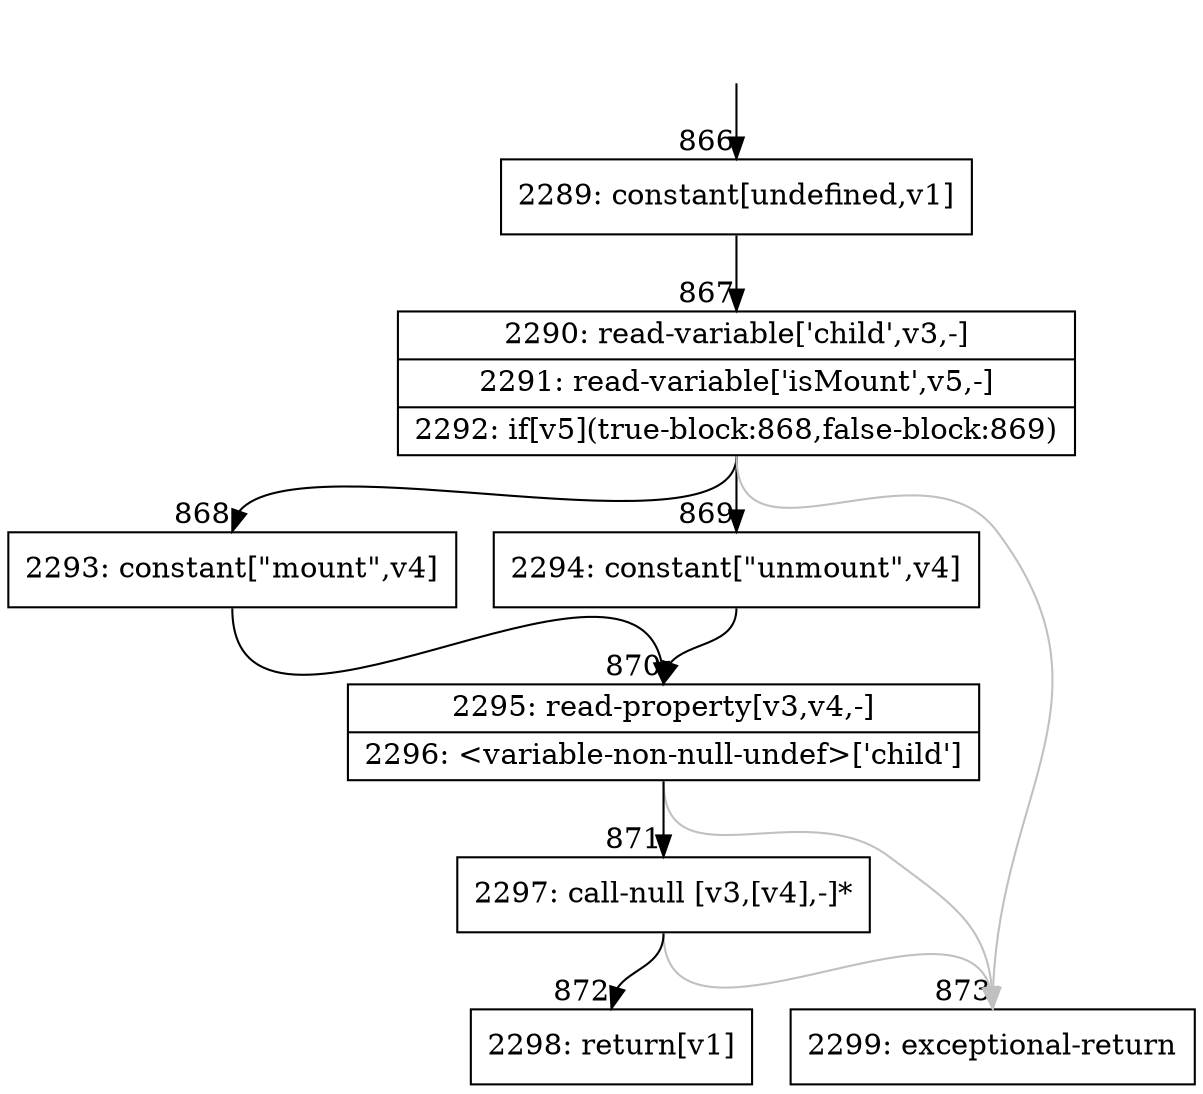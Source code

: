 digraph {
rankdir="TD"
BB_entry73[shape=none,label=""];
BB_entry73 -> BB866 [tailport=s, headport=n, headlabel="    866"]
BB866 [shape=record label="{2289: constant[undefined,v1]}" ] 
BB866 -> BB867 [tailport=s, headport=n, headlabel="      867"]
BB867 [shape=record label="{2290: read-variable['child',v3,-]|2291: read-variable['isMount',v5,-]|2292: if[v5](true-block:868,false-block:869)}" ] 
BB867 -> BB868 [tailport=s, headport=n, headlabel="      868"]
BB867 -> BB869 [tailport=s, headport=n, headlabel="      869"]
BB867 -> BB873 [tailport=s, headport=n, color=gray, headlabel="      873"]
BB868 [shape=record label="{2293: constant[\"mount\",v4]}" ] 
BB868 -> BB870 [tailport=s, headport=n, headlabel="      870"]
BB869 [shape=record label="{2294: constant[\"unmount\",v4]}" ] 
BB869 -> BB870 [tailport=s, headport=n]
BB870 [shape=record label="{2295: read-property[v3,v4,-]|2296: \<variable-non-null-undef\>['child']}" ] 
BB870 -> BB871 [tailport=s, headport=n, headlabel="      871"]
BB870 -> BB873 [tailport=s, headport=n, color=gray]
BB871 [shape=record label="{2297: call-null [v3,[v4],-]*}" ] 
BB871 -> BB872 [tailport=s, headport=n, headlabel="      872"]
BB871 -> BB873 [tailport=s, headport=n, color=gray]
BB872 [shape=record label="{2298: return[v1]}" ] 
BB873 [shape=record label="{2299: exceptional-return}" ] 
//#$~ 810
}
